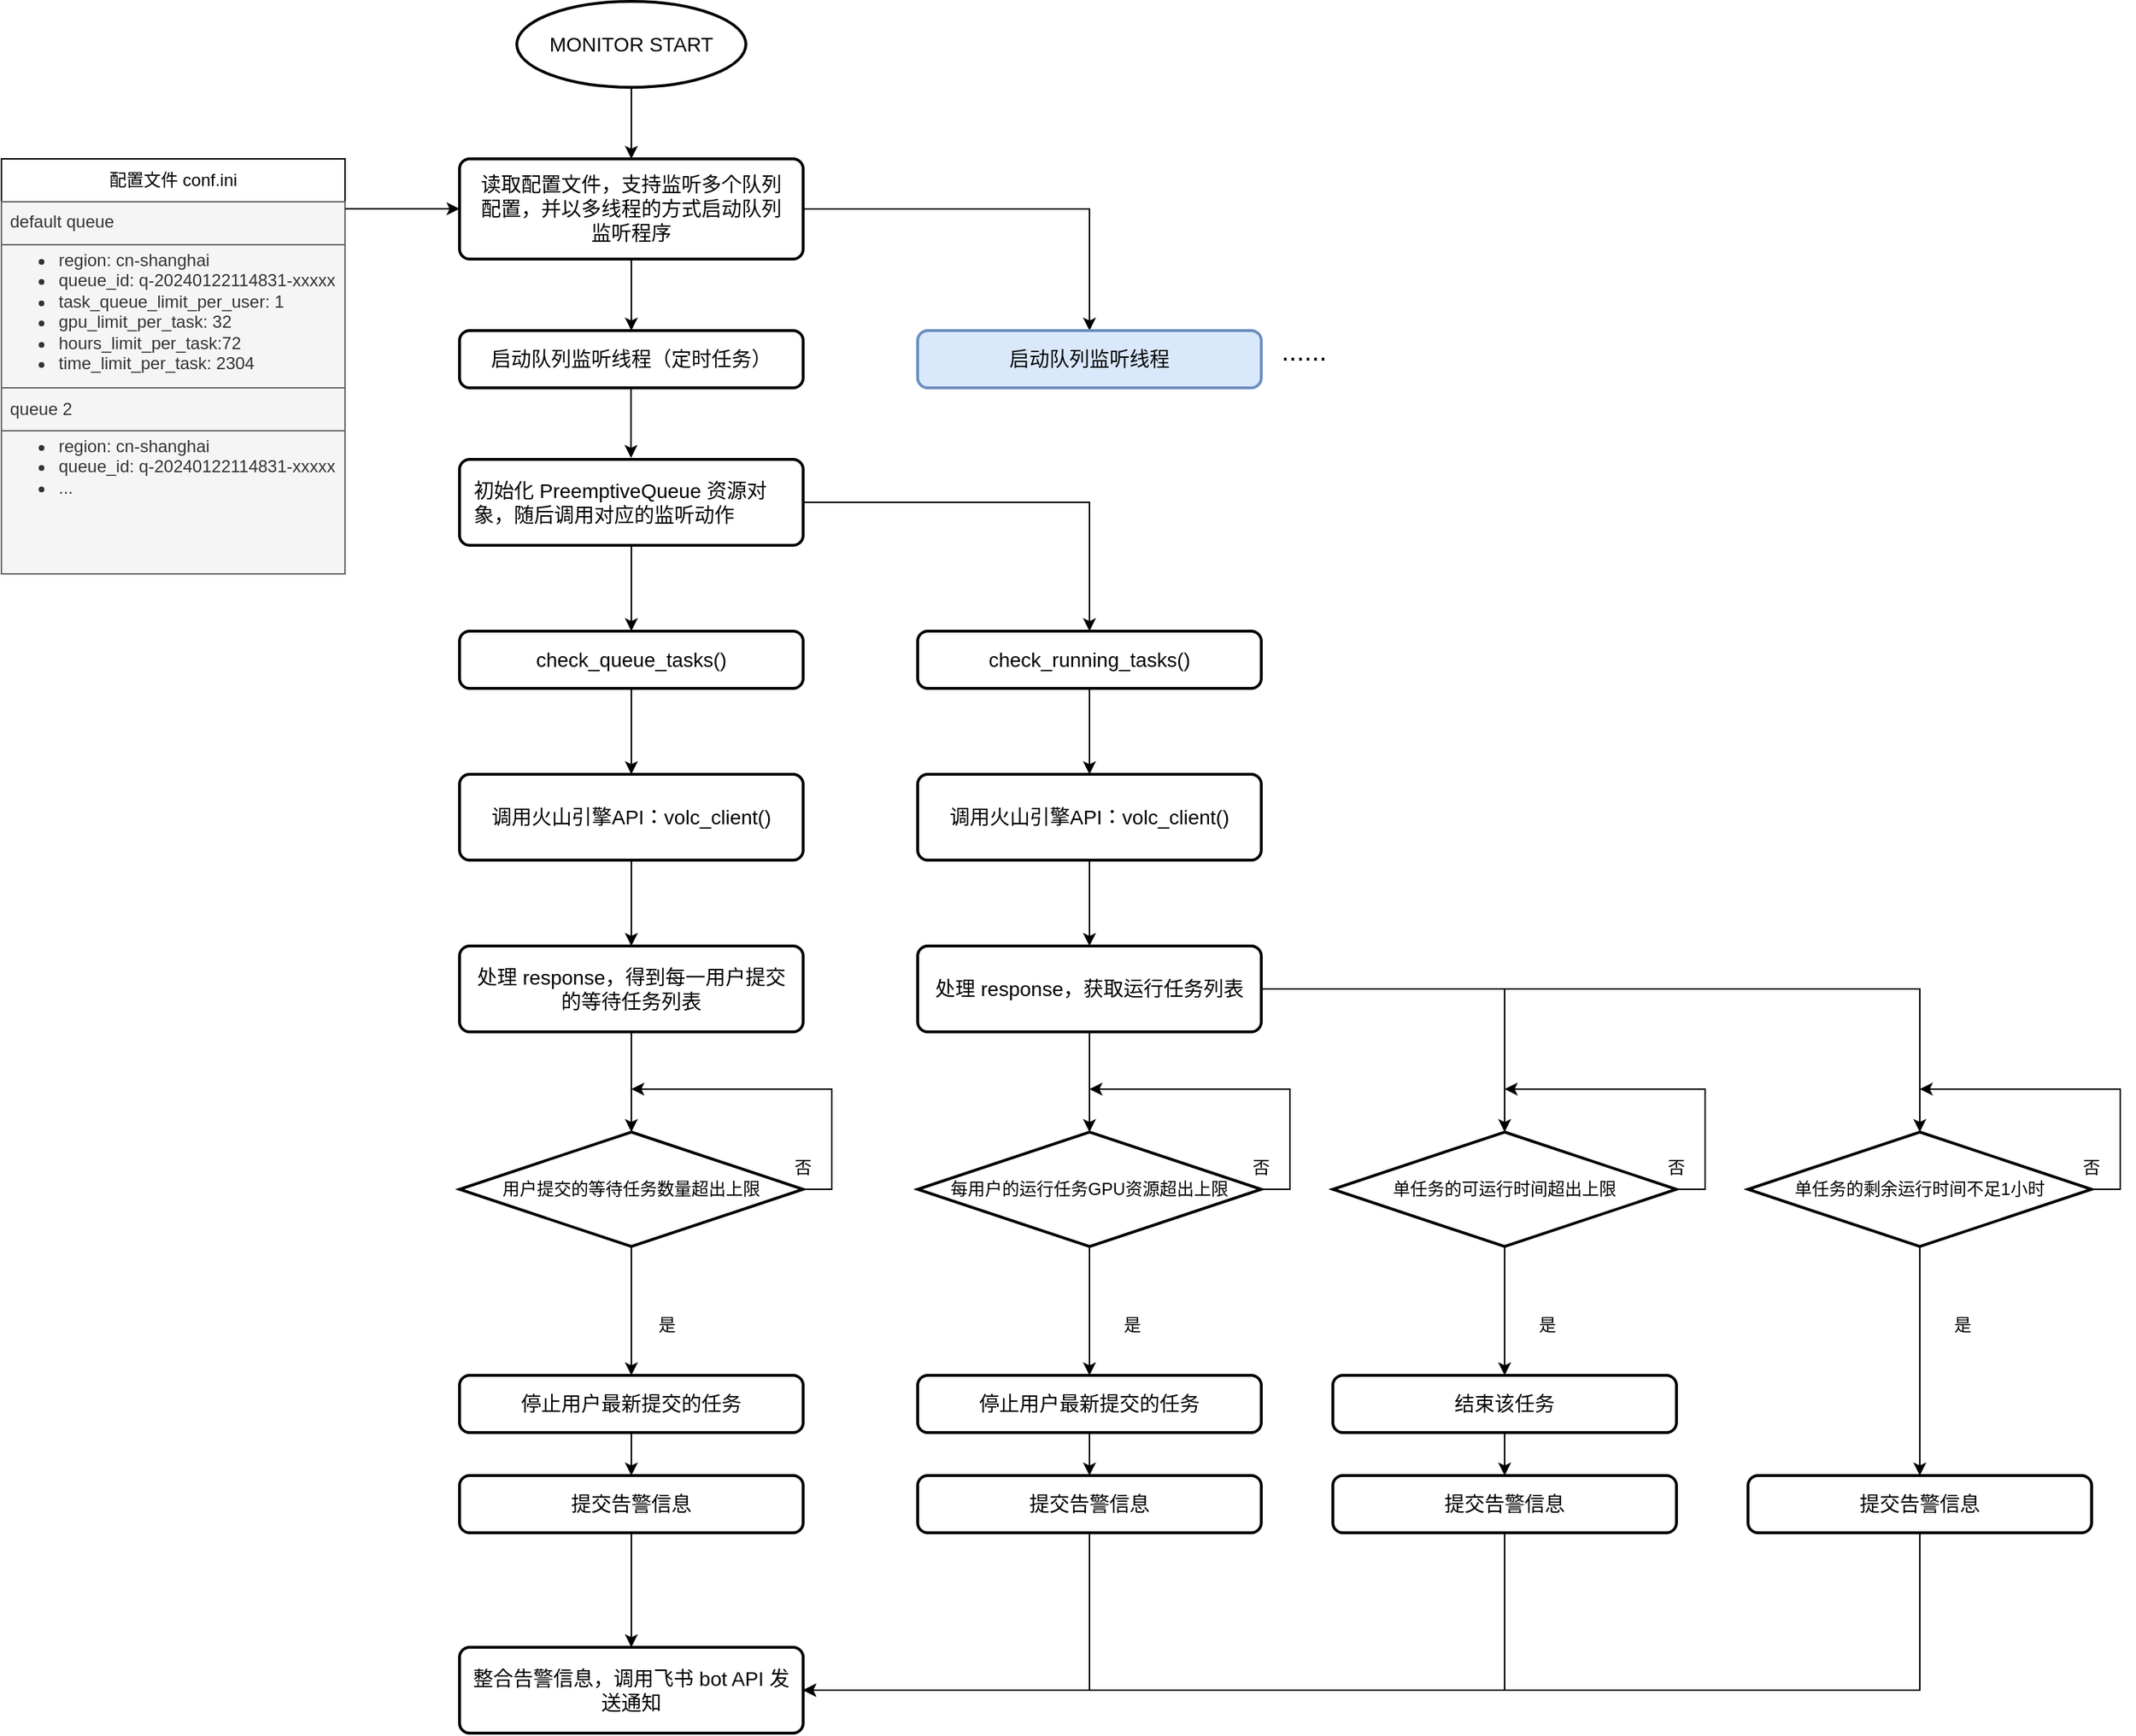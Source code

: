 <mxfile version="22.1.21" type="github" pages="2">
  <diagram name="flow-chat" id="GIrhPuon1AMU0L5ACHcF">
    <mxGraphModel dx="2280" dy="714" grid="1" gridSize="10" guides="1" tooltips="1" connect="1" arrows="1" fold="1" page="1" pageScale="1" pageWidth="850" pageHeight="1100" math="1" shadow="0">
      <root>
        <mxCell id="0" />
        <mxCell id="1" parent="0" />
        <mxCell id="aLLWMUdCiFEa0aZxwGlS-18" style="edgeStyle=orthogonalEdgeStyle;rounded=0;orthogonalLoop=1;jettySize=auto;html=1;" parent="1" source="aLLWMUdCiFEa0aZxwGlS-1" target="aLLWMUdCiFEa0aZxwGlS-2" edge="1">
          <mxGeometry relative="1" as="geometry" />
        </mxCell>
        <mxCell id="aLLWMUdCiFEa0aZxwGlS-1" value="MONITOR START" style="strokeWidth=2;html=1;shape=mxgraph.flowchart.start_1;whiteSpace=wrap;fontSize=14;" parent="1" vertex="1">
          <mxGeometry x="320" y="90" width="160" height="60" as="geometry" />
        </mxCell>
        <mxCell id="aLLWMUdCiFEa0aZxwGlS-15" style="edgeStyle=orthogonalEdgeStyle;rounded=0;orthogonalLoop=1;jettySize=auto;html=1;" parent="1" source="aLLWMUdCiFEa0aZxwGlS-2" target="aLLWMUdCiFEa0aZxwGlS-13" edge="1">
          <mxGeometry relative="1" as="geometry" />
        </mxCell>
        <mxCell id="aLLWMUdCiFEa0aZxwGlS-69" style="edgeStyle=orthogonalEdgeStyle;rounded=0;orthogonalLoop=1;jettySize=auto;html=1;" parent="1" source="aLLWMUdCiFEa0aZxwGlS-2" target="aLLWMUdCiFEa0aZxwGlS-12" edge="1">
          <mxGeometry relative="1" as="geometry" />
        </mxCell>
        <mxCell id="aLLWMUdCiFEa0aZxwGlS-2" value="读取配置文件，支持监听多个队列配置，并以多线程的方式启动队列监听程序" style="rounded=1;whiteSpace=wrap;html=1;absoluteArcSize=1;arcSize=14;strokeWidth=2;spacingLeft=8;spacingRight=8;align=center;fontSize=14;" parent="1" vertex="1">
          <mxGeometry x="280" y="200" width="240" height="70" as="geometry" />
        </mxCell>
        <mxCell id="aLLWMUdCiFEa0aZxwGlS-3" value="配置文件 conf.ini" style="swimlane;fontStyle=0;childLayout=stackLayout;horizontal=1;startSize=30;horizontalStack=0;resizeParent=1;resizeParentMax=0;resizeLast=0;collapsible=1;marginBottom=0;whiteSpace=wrap;html=1;" parent="1" vertex="1">
          <mxGeometry x="-40" y="200" width="240" height="290" as="geometry" />
        </mxCell>
        <mxCell id="aLLWMUdCiFEa0aZxwGlS-4" value="&lt;span style=&quot;background-color: initial;&quot;&gt;default queue&lt;/span&gt;" style="text;strokeColor=#666666;fillColor=#f5f5f5;align=left;verticalAlign=top;spacingLeft=4;spacingRight=4;overflow=hidden;points=[[0,0.5],[1,0.5]];portConstraint=eastwest;rotatable=0;whiteSpace=wrap;html=1;fontColor=#333333;" parent="aLLWMUdCiFEa0aZxwGlS-3" vertex="1">
          <mxGeometry y="30" width="240" height="30" as="geometry" />
        </mxCell>
        <mxCell id="aLLWMUdCiFEa0aZxwGlS-9" value="&lt;ul&gt;&lt;li&gt;region: cn-shanghai&lt;/li&gt;&lt;li&gt;queue_id: q-20240122114831-xxxxx&lt;/li&gt;&lt;li&gt;task_queue_limit_per_user: 1&lt;/li&gt;&lt;li&gt;gpu_limit_per_task: 32&lt;/li&gt;&lt;li&gt;hours_limit_per_task:72&lt;/li&gt;&lt;li&gt;time_limit_per_task: 2304&lt;/li&gt;&lt;/ul&gt;" style="text;strokeColor=#666666;fillColor=#f5f5f5;html=1;whiteSpace=wrap;verticalAlign=top;overflow=hidden;spacing=0;spacingTop=-13;fontColor=#333333;" parent="aLLWMUdCiFEa0aZxwGlS-3" vertex="1">
          <mxGeometry y="60" width="240" height="100" as="geometry" />
        </mxCell>
        <mxCell id="aLLWMUdCiFEa0aZxwGlS-5" value="queue 2" style="text;strokeColor=#666666;fillColor=#f5f5f5;align=left;verticalAlign=middle;spacingLeft=4;spacingRight=4;overflow=hidden;points=[[0,0.5],[1,0.5]];portConstraint=eastwest;rotatable=0;whiteSpace=wrap;html=1;fontColor=#333333;" parent="aLLWMUdCiFEa0aZxwGlS-3" vertex="1">
          <mxGeometry y="160" width="240" height="30" as="geometry" />
        </mxCell>
        <mxCell id="aLLWMUdCiFEa0aZxwGlS-10" value="&lt;ul&gt;&lt;li&gt;region: cn-shanghai&lt;/li&gt;&lt;li&gt;queue_id: q-20240122114831-xxxxx&lt;/li&gt;&lt;li&gt;...&lt;/li&gt;&lt;/ul&gt;" style="text;strokeColor=#666666;fillColor=#f5f5f5;html=1;whiteSpace=wrap;verticalAlign=top;overflow=hidden;spacing=0;spacingTop=-13;fontColor=#333333;" parent="aLLWMUdCiFEa0aZxwGlS-3" vertex="1">
          <mxGeometry y="190" width="240" height="100" as="geometry" />
        </mxCell>
        <mxCell id="aLLWMUdCiFEa0aZxwGlS-12" value="启动队列监听线程（定时任务）" style="rounded=1;whiteSpace=wrap;html=1;absoluteArcSize=1;arcSize=14;strokeWidth=2;spacingLeft=8;spacingRight=8;align=center;fontSize=14;" parent="1" vertex="1">
          <mxGeometry x="280" y="320" width="240" height="40" as="geometry" />
        </mxCell>
        <mxCell id="aLLWMUdCiFEa0aZxwGlS-13" value="启动队列监听线程" style="rounded=1;whiteSpace=wrap;html=1;absoluteArcSize=1;arcSize=14;strokeWidth=2;spacingLeft=8;spacingRight=8;align=center;fontSize=14;fillColor=#dae8fc;strokeColor=#6c8ebf;" parent="1" vertex="1">
          <mxGeometry x="600" y="320" width="240" height="40" as="geometry" />
        </mxCell>
        <mxCell id="aLLWMUdCiFEa0aZxwGlS-17" value="&lt;font style=&quot;font-size: 19px;&quot;&gt;......&lt;/font&gt;" style="text;strokeColor=none;align=center;fillColor=none;html=1;verticalAlign=middle;whiteSpace=wrap;rounded=0;" parent="1" vertex="1">
          <mxGeometry x="840" y="320" width="60" height="30" as="geometry" />
        </mxCell>
        <mxCell id="aLLWMUdCiFEa0aZxwGlS-36" style="edgeStyle=orthogonalEdgeStyle;rounded=0;orthogonalLoop=1;jettySize=auto;html=1;" parent="1" source="aLLWMUdCiFEa0aZxwGlS-19" target="aLLWMUdCiFEa0aZxwGlS-21" edge="1">
          <mxGeometry relative="1" as="geometry" />
        </mxCell>
        <mxCell id="aLLWMUdCiFEa0aZxwGlS-39" style="edgeStyle=orthogonalEdgeStyle;rounded=0;orthogonalLoop=1;jettySize=auto;html=1;" parent="1" source="aLLWMUdCiFEa0aZxwGlS-19" target="aLLWMUdCiFEa0aZxwGlS-23" edge="1">
          <mxGeometry relative="1" as="geometry" />
        </mxCell>
        <mxCell id="aLLWMUdCiFEa0aZxwGlS-19" value="初始化 PreemptiveQueue 资源对象，随后调用对应的监听动作" style="rounded=1;whiteSpace=wrap;html=1;absoluteArcSize=1;arcSize=14;strokeWidth=2;spacingLeft=8;spacingRight=8;align=left;fontSize=14;" parent="1" vertex="1">
          <mxGeometry x="280" y="410" width="240" height="60" as="geometry" />
        </mxCell>
        <mxCell id="aLLWMUdCiFEa0aZxwGlS-20" style="edgeStyle=orthogonalEdgeStyle;rounded=0;orthogonalLoop=1;jettySize=auto;html=1;entryX=0.601;entryY=-0.029;entryDx=0;entryDy=0;entryPerimeter=0;" parent="1" edge="1">
          <mxGeometry relative="1" as="geometry">
            <mxPoint x="399.76" y="360" as="sourcePoint" />
            <mxPoint x="399.76" y="409" as="targetPoint" />
          </mxGeometry>
        </mxCell>
        <mxCell id="aLLWMUdCiFEa0aZxwGlS-37" style="edgeStyle=orthogonalEdgeStyle;rounded=0;orthogonalLoop=1;jettySize=auto;html=1;" parent="1" source="aLLWMUdCiFEa0aZxwGlS-21" target="aLLWMUdCiFEa0aZxwGlS-24" edge="1">
          <mxGeometry relative="1" as="geometry" />
        </mxCell>
        <mxCell id="aLLWMUdCiFEa0aZxwGlS-21" value="check_queue_tasks()" style="rounded=1;whiteSpace=wrap;html=1;absoluteArcSize=1;arcSize=14;strokeWidth=2;spacingLeft=8;spacingRight=8;align=center;fontSize=14;" parent="1" vertex="1">
          <mxGeometry x="280" y="530" width="240" height="40" as="geometry" />
        </mxCell>
        <mxCell id="aLLWMUdCiFEa0aZxwGlS-67" style="edgeStyle=orthogonalEdgeStyle;rounded=0;orthogonalLoop=1;jettySize=auto;html=1;" parent="1" source="aLLWMUdCiFEa0aZxwGlS-23" target="aLLWMUdCiFEa0aZxwGlS-42" edge="1">
          <mxGeometry relative="1" as="geometry" />
        </mxCell>
        <mxCell id="aLLWMUdCiFEa0aZxwGlS-23" value="check_running_tasks()" style="rounded=1;whiteSpace=wrap;html=1;absoluteArcSize=1;arcSize=14;strokeWidth=2;spacingLeft=8;spacingRight=8;align=center;fontSize=14;" parent="1" vertex="1">
          <mxGeometry x="600" y="530" width="240" height="40" as="geometry" />
        </mxCell>
        <mxCell id="aLLWMUdCiFEa0aZxwGlS-38" style="edgeStyle=orthogonalEdgeStyle;rounded=0;orthogonalLoop=1;jettySize=auto;html=1;" parent="1" source="aLLWMUdCiFEa0aZxwGlS-24" target="aLLWMUdCiFEa0aZxwGlS-26" edge="1">
          <mxGeometry relative="1" as="geometry" />
        </mxCell>
        <mxCell id="aLLWMUdCiFEa0aZxwGlS-24" value="调用火山引擎API：volc_client()" style="rounded=1;whiteSpace=wrap;html=1;absoluteArcSize=1;arcSize=14;strokeWidth=2;spacingLeft=8;spacingRight=8;align=center;fontSize=14;" parent="1" vertex="1">
          <mxGeometry x="280" y="630" width="240" height="60" as="geometry" />
        </mxCell>
        <mxCell id="aLLWMUdCiFEa0aZxwGlS-30" style="edgeStyle=orthogonalEdgeStyle;rounded=0;orthogonalLoop=1;jettySize=auto;html=1;" parent="1" source="aLLWMUdCiFEa0aZxwGlS-26" target="aLLWMUdCiFEa0aZxwGlS-28" edge="1">
          <mxGeometry relative="1" as="geometry" />
        </mxCell>
        <mxCell id="aLLWMUdCiFEa0aZxwGlS-26" value="处理 response，得到每一用户提交的等待任务列表" style="rounded=1;whiteSpace=wrap;html=1;absoluteArcSize=1;arcSize=14;strokeWidth=2;spacingLeft=8;spacingRight=8;align=center;fontSize=14;" parent="1" vertex="1">
          <mxGeometry x="280" y="750" width="240" height="60" as="geometry" />
        </mxCell>
        <mxCell id="aLLWMUdCiFEa0aZxwGlS-31" style="edgeStyle=orthogonalEdgeStyle;rounded=0;orthogonalLoop=1;jettySize=auto;html=1;" parent="1" source="aLLWMUdCiFEa0aZxwGlS-28" target="aLLWMUdCiFEa0aZxwGlS-29" edge="1">
          <mxGeometry relative="1" as="geometry" />
        </mxCell>
        <mxCell id="aLLWMUdCiFEa0aZxwGlS-45" style="edgeStyle=orthogonalEdgeStyle;rounded=0;orthogonalLoop=1;jettySize=auto;html=1;" parent="1" source="aLLWMUdCiFEa0aZxwGlS-28" edge="1">
          <mxGeometry relative="1" as="geometry">
            <mxPoint x="400" y="850" as="targetPoint" />
            <Array as="points">
              <mxPoint x="540" y="920" />
              <mxPoint x="540" y="850" />
              <mxPoint x="520" y="850" />
            </Array>
          </mxGeometry>
        </mxCell>
        <mxCell id="aLLWMUdCiFEa0aZxwGlS-28" value="用户提交的等待任务数量超出上限" style="strokeWidth=2;html=1;shape=mxgraph.flowchart.decision;whiteSpace=wrap;" parent="1" vertex="1">
          <mxGeometry x="280" y="880" width="240" height="80" as="geometry" />
        </mxCell>
        <mxCell id="aLLWMUdCiFEa0aZxwGlS-70" style="edgeStyle=orthogonalEdgeStyle;rounded=0;orthogonalLoop=1;jettySize=auto;html=1;" parent="1" source="aLLWMUdCiFEa0aZxwGlS-29" target="aLLWMUdCiFEa0aZxwGlS-50" edge="1">
          <mxGeometry relative="1" as="geometry" />
        </mxCell>
        <mxCell id="aLLWMUdCiFEa0aZxwGlS-29" value="停止用户最新提交的任务" style="rounded=1;whiteSpace=wrap;html=1;absoluteArcSize=1;arcSize=14;strokeWidth=2;spacingLeft=8;spacingRight=8;align=center;fontSize=14;" parent="1" vertex="1">
          <mxGeometry x="280" y="1050" width="240" height="40" as="geometry" />
        </mxCell>
        <mxCell id="aLLWMUdCiFEa0aZxwGlS-32" value="是" style="text;strokeColor=none;align=center;fillColor=none;html=1;verticalAlign=middle;whiteSpace=wrap;rounded=0;" parent="1" vertex="1">
          <mxGeometry x="395" y="1000" width="60" height="30" as="geometry" />
        </mxCell>
        <mxCell id="aLLWMUdCiFEa0aZxwGlS-41" value="" style="edgeStyle=none;orthogonalLoop=1;jettySize=auto;html=1;rounded=0;" parent="1" edge="1">
          <mxGeometry width="80" relative="1" as="geometry">
            <mxPoint x="200" y="234.9" as="sourcePoint" />
            <mxPoint x="280" y="234.9" as="targetPoint" />
            <Array as="points" />
          </mxGeometry>
        </mxCell>
        <mxCell id="aLLWMUdCiFEa0aZxwGlS-68" style="edgeStyle=orthogonalEdgeStyle;rounded=0;orthogonalLoop=1;jettySize=auto;html=1;" parent="1" source="aLLWMUdCiFEa0aZxwGlS-42" target="aLLWMUdCiFEa0aZxwGlS-43" edge="1">
          <mxGeometry relative="1" as="geometry" />
        </mxCell>
        <mxCell id="aLLWMUdCiFEa0aZxwGlS-42" value="调用火山引擎API：volc_client()" style="rounded=1;whiteSpace=wrap;html=1;absoluteArcSize=1;arcSize=14;strokeWidth=2;spacingLeft=8;spacingRight=8;align=center;fontSize=14;" parent="1" vertex="1">
          <mxGeometry x="600" y="630" width="240" height="60" as="geometry" />
        </mxCell>
        <mxCell id="aLLWMUdCiFEa0aZxwGlS-51" style="edgeStyle=orthogonalEdgeStyle;rounded=0;orthogonalLoop=1;jettySize=auto;html=1;" parent="1" source="aLLWMUdCiFEa0aZxwGlS-43" target="aLLWMUdCiFEa0aZxwGlS-47" edge="1">
          <mxGeometry relative="1" as="geometry" />
        </mxCell>
        <mxCell id="aLLWMUdCiFEa0aZxwGlS-52" style="edgeStyle=orthogonalEdgeStyle;rounded=0;orthogonalLoop=1;jettySize=auto;html=1;" parent="1" source="aLLWMUdCiFEa0aZxwGlS-43" target="aLLWMUdCiFEa0aZxwGlS-48" edge="1">
          <mxGeometry relative="1" as="geometry" />
        </mxCell>
        <mxCell id="aLLWMUdCiFEa0aZxwGlS-54" style="edgeStyle=orthogonalEdgeStyle;rounded=0;orthogonalLoop=1;jettySize=auto;html=1;" parent="1" source="aLLWMUdCiFEa0aZxwGlS-43" target="aLLWMUdCiFEa0aZxwGlS-49" edge="1">
          <mxGeometry relative="1" as="geometry" />
        </mxCell>
        <mxCell id="aLLWMUdCiFEa0aZxwGlS-43" value="处理 response，获取运行任务列表" style="rounded=1;whiteSpace=wrap;html=1;absoluteArcSize=1;arcSize=14;strokeWidth=2;spacingLeft=8;spacingRight=8;align=center;fontSize=14;" parent="1" vertex="1">
          <mxGeometry x="600" y="750" width="240" height="60" as="geometry" />
        </mxCell>
        <mxCell id="aLLWMUdCiFEa0aZxwGlS-46" value="否" style="text;strokeColor=none;align=center;fillColor=none;html=1;verticalAlign=middle;whiteSpace=wrap;rounded=0;" parent="1" vertex="1">
          <mxGeometry x="490" y="890" width="60" height="30" as="geometry" />
        </mxCell>
        <mxCell id="aLLWMUdCiFEa0aZxwGlS-61" style="edgeStyle=orthogonalEdgeStyle;rounded=0;orthogonalLoop=1;jettySize=auto;html=1;" parent="1" source="aLLWMUdCiFEa0aZxwGlS-47" target="aLLWMUdCiFEa0aZxwGlS-55" edge="1">
          <mxGeometry relative="1" as="geometry" />
        </mxCell>
        <mxCell id="aLLWMUdCiFEa0aZxwGlS-47" value="每用户的运行任务GPU资源超出上限" style="strokeWidth=2;html=1;shape=mxgraph.flowchart.decision;whiteSpace=wrap;" parent="1" vertex="1">
          <mxGeometry x="600" y="880" width="240" height="80" as="geometry" />
        </mxCell>
        <mxCell id="aLLWMUdCiFEa0aZxwGlS-63" style="edgeStyle=orthogonalEdgeStyle;rounded=0;orthogonalLoop=1;jettySize=auto;html=1;" parent="1" source="aLLWMUdCiFEa0aZxwGlS-48" target="aLLWMUdCiFEa0aZxwGlS-56" edge="1">
          <mxGeometry relative="1" as="geometry" />
        </mxCell>
        <mxCell id="aLLWMUdCiFEa0aZxwGlS-48" value="单任务的可运行时间超出上限" style="strokeWidth=2;html=1;shape=mxgraph.flowchart.decision;whiteSpace=wrap;" parent="1" vertex="1">
          <mxGeometry x="890" y="880" width="240" height="80" as="geometry" />
        </mxCell>
        <mxCell id="aLLWMUdCiFEa0aZxwGlS-66" style="edgeStyle=orthogonalEdgeStyle;rounded=0;orthogonalLoop=1;jettySize=auto;html=1;" parent="1" source="aLLWMUdCiFEa0aZxwGlS-49" target="aLLWMUdCiFEa0aZxwGlS-60" edge="1">
          <mxGeometry relative="1" as="geometry" />
        </mxCell>
        <mxCell id="aLLWMUdCiFEa0aZxwGlS-49" value="单任务的剩余运行时间不足1小时" style="strokeWidth=2;html=1;shape=mxgraph.flowchart.decision;whiteSpace=wrap;" parent="1" vertex="1">
          <mxGeometry x="1180" y="880" width="240" height="80" as="geometry" />
        </mxCell>
        <mxCell id="aLLWMUdCiFEa0aZxwGlS-76" style="edgeStyle=orthogonalEdgeStyle;rounded=0;orthogonalLoop=1;jettySize=auto;html=1;" parent="1" source="aLLWMUdCiFEa0aZxwGlS-50" target="aLLWMUdCiFEa0aZxwGlS-75" edge="1">
          <mxGeometry relative="1" as="geometry" />
        </mxCell>
        <mxCell id="aLLWMUdCiFEa0aZxwGlS-50" value="提交告警信息" style="rounded=1;whiteSpace=wrap;html=1;absoluteArcSize=1;arcSize=14;strokeWidth=2;spacingLeft=8;spacingRight=8;align=center;fontSize=14;" parent="1" vertex="1">
          <mxGeometry x="280" y="1120" width="240" height="40" as="geometry" />
        </mxCell>
        <mxCell id="aLLWMUdCiFEa0aZxwGlS-62" style="edgeStyle=orthogonalEdgeStyle;rounded=0;orthogonalLoop=1;jettySize=auto;html=1;" parent="1" source="aLLWMUdCiFEa0aZxwGlS-55" target="aLLWMUdCiFEa0aZxwGlS-58" edge="1">
          <mxGeometry relative="1" as="geometry" />
        </mxCell>
        <mxCell id="aLLWMUdCiFEa0aZxwGlS-55" value="停止用户最新提交的任务" style="rounded=1;whiteSpace=wrap;html=1;absoluteArcSize=1;arcSize=14;strokeWidth=2;spacingLeft=8;spacingRight=8;align=center;fontSize=14;" parent="1" vertex="1">
          <mxGeometry x="600" y="1050" width="240" height="40" as="geometry" />
        </mxCell>
        <mxCell id="aLLWMUdCiFEa0aZxwGlS-65" value="" style="edgeStyle=orthogonalEdgeStyle;rounded=0;orthogonalLoop=1;jettySize=auto;html=1;" parent="1" source="aLLWMUdCiFEa0aZxwGlS-56" target="aLLWMUdCiFEa0aZxwGlS-59" edge="1">
          <mxGeometry relative="1" as="geometry" />
        </mxCell>
        <mxCell id="aLLWMUdCiFEa0aZxwGlS-56" value="结束该任务" style="rounded=1;whiteSpace=wrap;html=1;absoluteArcSize=1;arcSize=14;strokeWidth=2;spacingLeft=8;spacingRight=8;align=center;fontSize=14;" parent="1" vertex="1">
          <mxGeometry x="890" y="1050" width="240" height="40" as="geometry" />
        </mxCell>
        <mxCell id="aLLWMUdCiFEa0aZxwGlS-77" style="edgeStyle=orthogonalEdgeStyle;rounded=0;orthogonalLoop=1;jettySize=auto;html=1;entryX=1;entryY=0.5;entryDx=0;entryDy=0;" parent="1" source="aLLWMUdCiFEa0aZxwGlS-58" target="aLLWMUdCiFEa0aZxwGlS-75" edge="1">
          <mxGeometry relative="1" as="geometry">
            <Array as="points">
              <mxPoint x="720" y="1270" />
            </Array>
          </mxGeometry>
        </mxCell>
        <mxCell id="aLLWMUdCiFEa0aZxwGlS-58" value="提交告警信息" style="rounded=1;whiteSpace=wrap;html=1;absoluteArcSize=1;arcSize=14;strokeWidth=2;spacingLeft=8;spacingRight=8;align=center;fontSize=14;" parent="1" vertex="1">
          <mxGeometry x="600" y="1120" width="240" height="40" as="geometry" />
        </mxCell>
        <mxCell id="aLLWMUdCiFEa0aZxwGlS-78" style="edgeStyle=orthogonalEdgeStyle;rounded=0;orthogonalLoop=1;jettySize=auto;html=1;entryX=1;entryY=0.5;entryDx=0;entryDy=0;" parent="1" source="aLLWMUdCiFEa0aZxwGlS-59" target="aLLWMUdCiFEa0aZxwGlS-75" edge="1">
          <mxGeometry relative="1" as="geometry">
            <Array as="points">
              <mxPoint x="1010" y="1270" />
            </Array>
          </mxGeometry>
        </mxCell>
        <mxCell id="aLLWMUdCiFEa0aZxwGlS-59" value="提交告警信息" style="rounded=1;whiteSpace=wrap;html=1;absoluteArcSize=1;arcSize=14;strokeWidth=2;spacingLeft=8;spacingRight=8;align=center;fontSize=14;" parent="1" vertex="1">
          <mxGeometry x="890" y="1120" width="240" height="40" as="geometry" />
        </mxCell>
        <mxCell id="aLLWMUdCiFEa0aZxwGlS-79" style="edgeStyle=orthogonalEdgeStyle;rounded=0;orthogonalLoop=1;jettySize=auto;html=1;entryX=1;entryY=0.5;entryDx=0;entryDy=0;" parent="1" source="aLLWMUdCiFEa0aZxwGlS-60" target="aLLWMUdCiFEa0aZxwGlS-75" edge="1">
          <mxGeometry relative="1" as="geometry">
            <Array as="points">
              <mxPoint x="1300" y="1270" />
            </Array>
          </mxGeometry>
        </mxCell>
        <mxCell id="aLLWMUdCiFEa0aZxwGlS-60" value="提交告警信息" style="rounded=1;whiteSpace=wrap;html=1;absoluteArcSize=1;arcSize=14;strokeWidth=2;spacingLeft=8;spacingRight=8;align=center;fontSize=14;" parent="1" vertex="1">
          <mxGeometry x="1180" y="1120" width="240" height="40" as="geometry" />
        </mxCell>
        <mxCell id="aLLWMUdCiFEa0aZxwGlS-75" value="整合告警信息，调用飞书 bot API 发送通知" style="rounded=1;whiteSpace=wrap;html=1;absoluteArcSize=1;arcSize=14;strokeWidth=2;spacingLeft=8;spacingRight=8;align=center;fontSize=14;" parent="1" vertex="1">
          <mxGeometry x="280" y="1240" width="240" height="60" as="geometry" />
        </mxCell>
        <mxCell id="vyTMp8wDwJdIPYJWFNQc-1" value="是" style="text;strokeColor=none;align=center;fillColor=none;html=1;verticalAlign=middle;whiteSpace=wrap;rounded=0;" vertex="1" parent="1">
          <mxGeometry x="720" y="1000" width="60" height="30" as="geometry" />
        </mxCell>
        <mxCell id="vyTMp8wDwJdIPYJWFNQc-2" value="是" style="text;strokeColor=none;align=center;fillColor=none;html=1;verticalAlign=middle;whiteSpace=wrap;rounded=0;" vertex="1" parent="1">
          <mxGeometry x="1010" y="1000" width="60" height="30" as="geometry" />
        </mxCell>
        <mxCell id="vyTMp8wDwJdIPYJWFNQc-3" value="是" style="text;strokeColor=none;align=center;fillColor=none;html=1;verticalAlign=middle;whiteSpace=wrap;rounded=0;" vertex="1" parent="1">
          <mxGeometry x="1300" y="1000" width="60" height="30" as="geometry" />
        </mxCell>
        <mxCell id="vyTMp8wDwJdIPYJWFNQc-4" style="edgeStyle=orthogonalEdgeStyle;rounded=0;orthogonalLoop=1;jettySize=auto;html=1;" edge="1" parent="1">
          <mxGeometry relative="1" as="geometry">
            <mxPoint x="720" y="850" as="targetPoint" />
            <Array as="points">
              <mxPoint x="860" y="920" />
              <mxPoint x="860" y="850" />
              <mxPoint x="840" y="850" />
            </Array>
            <mxPoint x="840" y="920" as="sourcePoint" />
          </mxGeometry>
        </mxCell>
        <mxCell id="vyTMp8wDwJdIPYJWFNQc-5" value="否" style="text;strokeColor=none;align=center;fillColor=none;html=1;verticalAlign=middle;whiteSpace=wrap;rounded=0;" vertex="1" parent="1">
          <mxGeometry x="810" y="890" width="60" height="30" as="geometry" />
        </mxCell>
        <mxCell id="vyTMp8wDwJdIPYJWFNQc-8" style="edgeStyle=orthogonalEdgeStyle;rounded=0;orthogonalLoop=1;jettySize=auto;html=1;" edge="1" parent="1">
          <mxGeometry relative="1" as="geometry">
            <mxPoint x="1010" y="850" as="targetPoint" />
            <Array as="points">
              <mxPoint x="1150" y="920" />
              <mxPoint x="1150" y="850" />
              <mxPoint x="1130" y="850" />
            </Array>
            <mxPoint x="1130" y="920" as="sourcePoint" />
          </mxGeometry>
        </mxCell>
        <mxCell id="vyTMp8wDwJdIPYJWFNQc-9" value="否" style="text;strokeColor=none;align=center;fillColor=none;html=1;verticalAlign=middle;whiteSpace=wrap;rounded=0;" vertex="1" parent="1">
          <mxGeometry x="1100" y="890" width="60" height="30" as="geometry" />
        </mxCell>
        <mxCell id="vyTMp8wDwJdIPYJWFNQc-10" style="edgeStyle=orthogonalEdgeStyle;rounded=0;orthogonalLoop=1;jettySize=auto;html=1;" edge="1" parent="1">
          <mxGeometry relative="1" as="geometry">
            <mxPoint x="1300" y="850" as="targetPoint" />
            <Array as="points">
              <mxPoint x="1440" y="920" />
              <mxPoint x="1440" y="850" />
              <mxPoint x="1420" y="850" />
            </Array>
            <mxPoint x="1420" y="920" as="sourcePoint" />
          </mxGeometry>
        </mxCell>
        <mxCell id="vyTMp8wDwJdIPYJWFNQc-11" value="否" style="text;strokeColor=none;align=center;fillColor=none;html=1;verticalAlign=middle;whiteSpace=wrap;rounded=0;" vertex="1" parent="1">
          <mxGeometry x="1390" y="890" width="60" height="30" as="geometry" />
        </mxCell>
      </root>
    </mxGraphModel>
  </diagram>
  <diagram id="ApR0JX4s0QQiu75dIPXz" name="Page-2">
    <mxGraphModel dx="691" dy="345" grid="1" gridSize="10" guides="1" tooltips="1" connect="1" arrows="1" fold="1" page="1" pageScale="1" pageWidth="850" pageHeight="1100" math="1" shadow="0">
      <root>
        <mxCell id="0" />
        <mxCell id="1" parent="0" />
        <mxCell id="hRCC4SsEcrKFCu25hdnB-1" value="User Table" style="shape=table;startSize=30;container=1;collapsible=0;childLayout=tableLayout;strokeColor=default;fontSize=16;" vertex="1" parent="1">
          <mxGeometry x="160" y="280" width="340" height="120" as="geometry" />
        </mxCell>
        <mxCell id="hRCC4SsEcrKFCu25hdnB-2" value="" style="shape=tableRow;horizontal=0;startSize=0;swimlaneHead=0;swimlaneBody=0;strokeColor=inherit;top=0;left=0;bottom=0;right=0;collapsible=0;dropTarget=0;fillColor=none;points=[[0,0.5],[1,0.5]];portConstraint=eastwest;fontSize=16;" vertex="1" parent="hRCC4SsEcrKFCu25hdnB-1">
          <mxGeometry y="30" width="340" height="30" as="geometry" />
        </mxCell>
        <mxCell id="hRCC4SsEcrKFCu25hdnB-3" value="user_id" style="shape=partialRectangle;html=1;whiteSpace=wrap;connectable=0;strokeColor=inherit;overflow=hidden;fillColor=none;top=0;left=0;bottom=0;right=0;pointerEvents=1;fontSize=16;" vertex="1" parent="hRCC4SsEcrKFCu25hdnB-2">
          <mxGeometry width="60" height="30" as="geometry">
            <mxRectangle width="60" height="30" as="alternateBounds" />
          </mxGeometry>
        </mxCell>
        <mxCell id="hRCC4SsEcrKFCu25hdnB-4" value="tasks" style="shape=partialRectangle;html=1;whiteSpace=wrap;connectable=0;strokeColor=inherit;overflow=hidden;fillColor=none;top=0;left=0;bottom=0;right=0;pointerEvents=1;fontSize=16;" vertex="1" parent="hRCC4SsEcrKFCu25hdnB-2">
          <mxGeometry x="60" width="167" height="30" as="geometry">
            <mxRectangle width="167" height="30" as="alternateBounds" />
          </mxGeometry>
        </mxCell>
        <mxCell id="hRCC4SsEcrKFCu25hdnB-5" value="" style="shape=partialRectangle;html=1;whiteSpace=wrap;connectable=0;strokeColor=inherit;overflow=hidden;fillColor=none;top=0;left=0;bottom=0;right=0;pointerEvents=1;fontSize=16;" vertex="1" parent="hRCC4SsEcrKFCu25hdnB-2">
          <mxGeometry x="227" width="113" height="30" as="geometry">
            <mxRectangle width="113" height="30" as="alternateBounds" />
          </mxGeometry>
        </mxCell>
        <mxCell id="hRCC4SsEcrKFCu25hdnB-6" value="" style="shape=tableRow;horizontal=0;startSize=0;swimlaneHead=0;swimlaneBody=0;strokeColor=inherit;top=0;left=0;bottom=0;right=0;collapsible=0;dropTarget=0;fillColor=none;points=[[0,0.5],[1,0.5]];portConstraint=eastwest;fontSize=16;" vertex="1" parent="hRCC4SsEcrKFCu25hdnB-1">
          <mxGeometry y="60" width="340" height="30" as="geometry" />
        </mxCell>
        <mxCell id="hRCC4SsEcrKFCu25hdnB-7" value="" style="shape=partialRectangle;html=1;whiteSpace=wrap;connectable=0;strokeColor=inherit;overflow=hidden;fillColor=none;top=0;left=0;bottom=0;right=0;pointerEvents=1;fontSize=16;" vertex="1" parent="hRCC4SsEcrKFCu25hdnB-6">
          <mxGeometry width="60" height="30" as="geometry">
            <mxRectangle width="60" height="30" as="alternateBounds" />
          </mxGeometry>
        </mxCell>
        <mxCell id="hRCC4SsEcrKFCu25hdnB-8" value="" style="shape=partialRectangle;html=1;whiteSpace=wrap;connectable=0;strokeColor=inherit;overflow=hidden;fillColor=none;top=0;left=0;bottom=0;right=0;pointerEvents=1;fontSize=16;" vertex="1" parent="hRCC4SsEcrKFCu25hdnB-6">
          <mxGeometry x="60" width="167" height="30" as="geometry">
            <mxRectangle width="167" height="30" as="alternateBounds" />
          </mxGeometry>
        </mxCell>
        <mxCell id="hRCC4SsEcrKFCu25hdnB-9" value="" style="shape=partialRectangle;html=1;whiteSpace=wrap;connectable=0;strokeColor=inherit;overflow=hidden;fillColor=none;top=0;left=0;bottom=0;right=0;pointerEvents=1;fontSize=16;" vertex="1" parent="hRCC4SsEcrKFCu25hdnB-6">
          <mxGeometry x="227" width="113" height="30" as="geometry">
            <mxRectangle width="113" height="30" as="alternateBounds" />
          </mxGeometry>
        </mxCell>
        <mxCell id="hRCC4SsEcrKFCu25hdnB-10" value="" style="shape=tableRow;horizontal=0;startSize=0;swimlaneHead=0;swimlaneBody=0;strokeColor=inherit;top=0;left=0;bottom=0;right=0;collapsible=0;dropTarget=0;fillColor=none;points=[[0,0.5],[1,0.5]];portConstraint=eastwest;fontSize=16;" vertex="1" parent="hRCC4SsEcrKFCu25hdnB-1">
          <mxGeometry y="90" width="340" height="30" as="geometry" />
        </mxCell>
        <mxCell id="hRCC4SsEcrKFCu25hdnB-11" value="" style="shape=partialRectangle;html=1;whiteSpace=wrap;connectable=0;strokeColor=inherit;overflow=hidden;fillColor=none;top=0;left=0;bottom=0;right=0;pointerEvents=1;fontSize=16;" vertex="1" parent="hRCC4SsEcrKFCu25hdnB-10">
          <mxGeometry width="60" height="30" as="geometry">
            <mxRectangle width="60" height="30" as="alternateBounds" />
          </mxGeometry>
        </mxCell>
        <mxCell id="hRCC4SsEcrKFCu25hdnB-12" value="" style="shape=partialRectangle;html=1;whiteSpace=wrap;connectable=0;strokeColor=inherit;overflow=hidden;fillColor=none;top=0;left=0;bottom=0;right=0;pointerEvents=1;fontSize=16;" vertex="1" parent="hRCC4SsEcrKFCu25hdnB-10">
          <mxGeometry x="60" width="167" height="30" as="geometry">
            <mxRectangle width="167" height="30" as="alternateBounds" />
          </mxGeometry>
        </mxCell>
        <mxCell id="hRCC4SsEcrKFCu25hdnB-13" value="" style="shape=partialRectangle;html=1;whiteSpace=wrap;connectable=0;strokeColor=inherit;overflow=hidden;fillColor=none;top=0;left=0;bottom=0;right=0;pointerEvents=1;fontSize=16;" vertex="1" parent="hRCC4SsEcrKFCu25hdnB-10">
          <mxGeometry x="227" width="113" height="30" as="geometry">
            <mxRectangle width="113" height="30" as="alternateBounds" />
          </mxGeometry>
        </mxCell>
      </root>
    </mxGraphModel>
  </diagram>
</mxfile>
